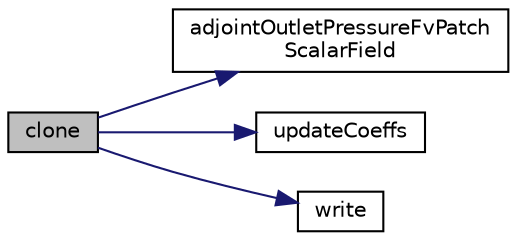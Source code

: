 digraph "clone"
{
  bgcolor="transparent";
  edge [fontname="Helvetica",fontsize="10",labelfontname="Helvetica",labelfontsize="10"];
  node [fontname="Helvetica",fontsize="10",shape=record];
  rankdir="LR";
  Node14 [label="clone",height=0.2,width=0.4,color="black", fillcolor="grey75", style="filled", fontcolor="black"];
  Node14 -> Node15 [color="midnightblue",fontsize="10",style="solid",fontname="Helvetica"];
  Node15 [label="adjointOutletPressureFvPatch\lScalarField",height=0.2,width=0.4,color="black",URL="$a32989.html#a7237cef32ecbdf08ef3447979927856d",tooltip="Construct from patch and internal field. "];
  Node14 -> Node16 [color="midnightblue",fontsize="10",style="solid",fontname="Helvetica"];
  Node16 [label="updateCoeffs",height=0.2,width=0.4,color="black",URL="$a32989.html#a578f7c989cf81854d45213ec3ee3062a",tooltip="Update the coefficients associated with the patch field. "];
  Node14 -> Node17 [color="midnightblue",fontsize="10",style="solid",fontname="Helvetica"];
  Node17 [label="write",height=0.2,width=0.4,color="black",URL="$a32989.html#aee7d874639b15522c4b683f23bbff5fd",tooltip="Write. "];
}

